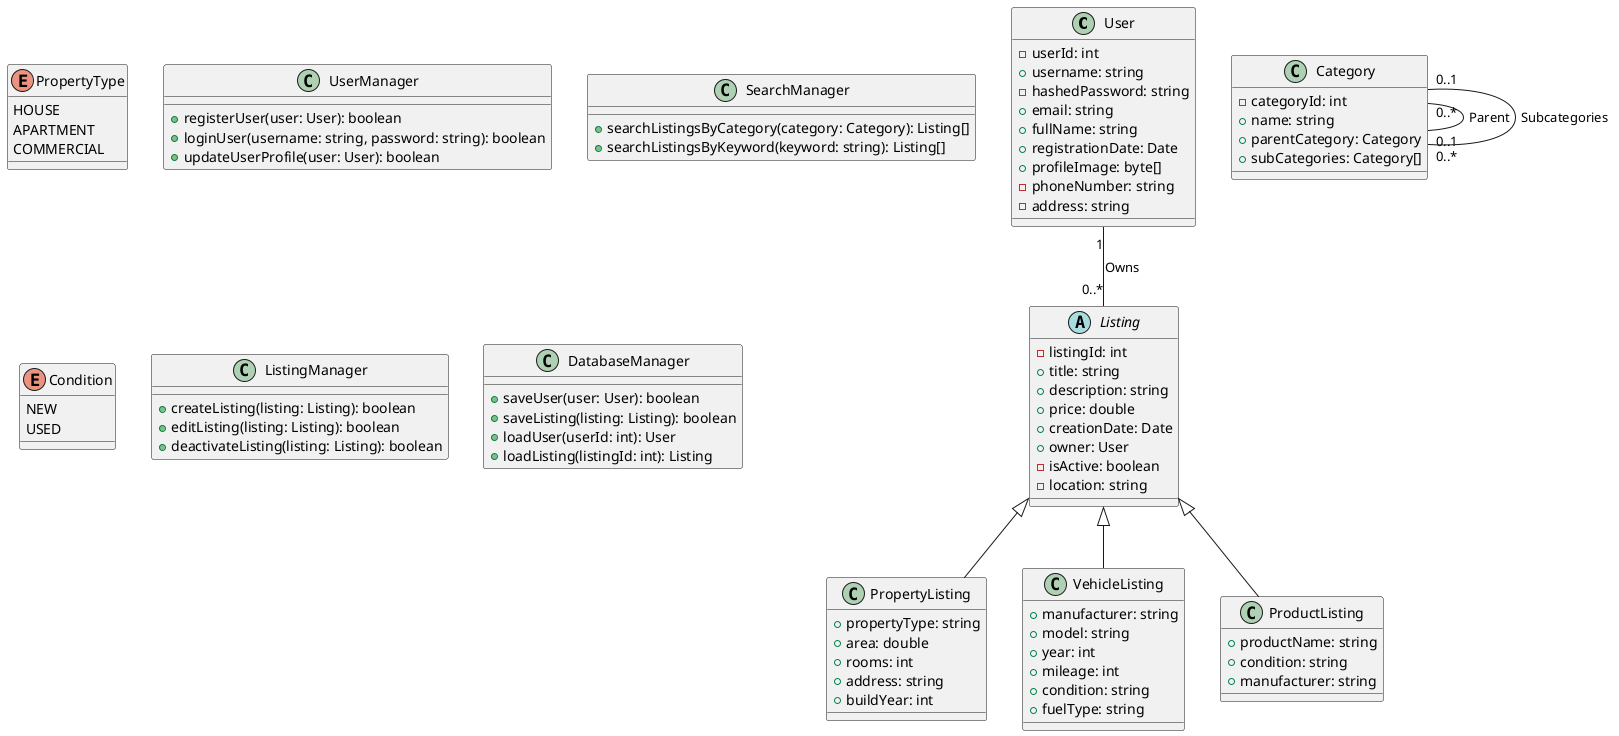 @startuml

class User{
  - userId: int
  + username: string
  - hashedPassword: string
  + email: string
  + fullName: string
  + registrationDate: Date
  + profileImage: byte[]
  - phoneNumber: string
  - address: string
}

abstract class Listing{
  - listingId: int
  + title: string
  + description: string
  + price: double
  + creationDate: Date
  + owner: User
  - isActive: boolean
  - location: string
}

enum PropertyType {
  HOUSE
  APARTMENT
  COMMERCIAL
}

class PropertyListing{
  + propertyType: string
  + area: double
  + rooms: int
  + address: string
  + buildYear: int
}

class VehicleListing{
  + manufacturer: string
  + model: string
  + year: int
  + mileage: int
  + condition: string
  + fuelType: string
}

class ProductListing{
  + productName: string
  + condition: string
  + manufacturer: string
}

Listing <|-- PropertyListing
Listing <|-- ProductListing
Listing <|-- VehicleListing

class Category{
  - categoryId: int
  + name: string
  + parentCategory: Category
  + subCategories: Category[]
}

class UserManager{
  + registerUser(user: User): boolean
  + loginUser(username: string, password: string): boolean
  + updateUserProfile(user: User): boolean
}

class SearchManager{
  + searchListingsByCategory(category: Category): Listing[]
  + searchListingsByKeyword(keyword: string): Listing[]
}

enum Condition {
  NEW
  USED
}

class ListingManager{
  + createListing(listing: Listing): boolean
  + editListing(listing: Listing): boolean
  + deactivateListing(listing: Listing): boolean
}

class DatabaseManager{
  + saveUser(user: User): boolean
  + saveListing(listing: Listing): boolean
  + loadUser(userId: int): User
  + loadListing(listingId: int): Listing
}

User "1" -- "0..*" Listing: Owns
Category "0..*" -- "0..1" Category: Parent
Category "0..1" -- "0..*" Category: Subcategories

@enduml
